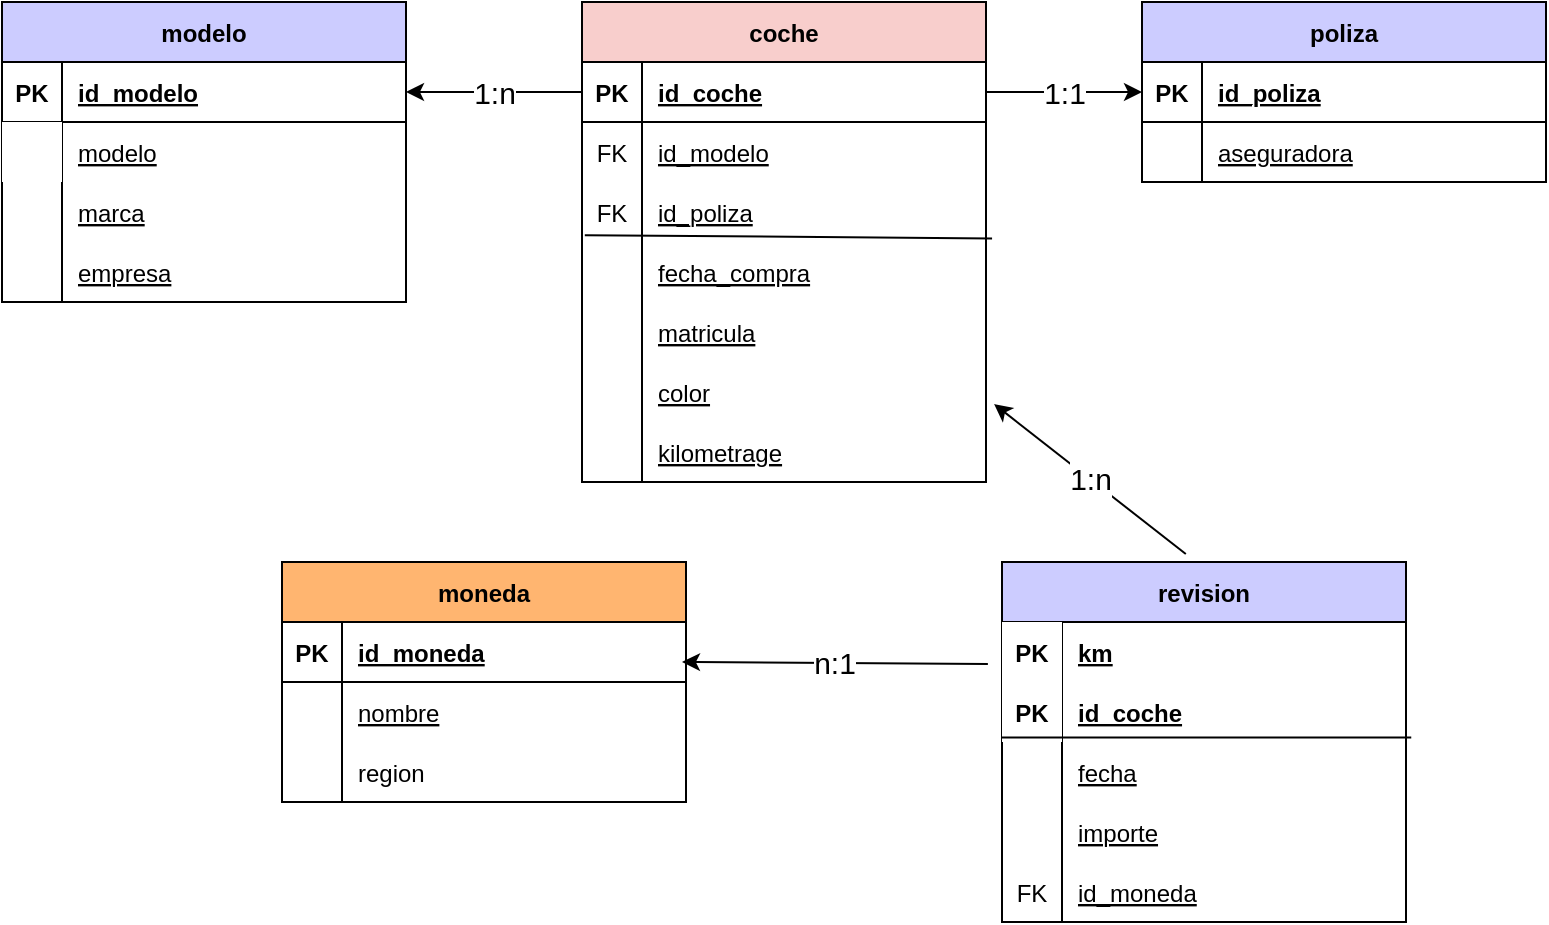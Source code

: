 <mxfile version="20.6.0" type="device"><diagram id="FCJ-OVs_gFsOPFHM9QGP" name="Page-1"><mxGraphModel dx="2489" dy="794" grid="1" gridSize="10" guides="1" tooltips="1" connect="1" arrows="1" fold="1" page="1" pageScale="1" pageWidth="827" pageHeight="1169" math="0" shadow="0"><root><mxCell id="0"/><mxCell id="1" parent="0"/><mxCell id="V-v0umeBwk4va9q0CDBw-4" value="coche" style="shape=table;startSize=30;container=1;collapsible=1;childLayout=tableLayout;fixedRows=1;rowLines=0;fontStyle=1;align=center;resizeLast=1;fillColor=#f8cecc;strokeColor=#000000;aspect=fixed;movable=1;resizable=1;rotatable=1;deletable=1;editable=1;connectable=1;" parent="1" vertex="1"><mxGeometry x="-500" y="80" width="202" height="240" as="geometry"/></mxCell><mxCell id="V-v0umeBwk4va9q0CDBw-5" value="" style="shape=partialRectangle;collapsible=0;dropTarget=0;pointerEvents=0;fillColor=none;points=[[0,0.5],[1,0.5]];portConstraint=eastwest;top=0;left=0;right=0;bottom=1;" parent="V-v0umeBwk4va9q0CDBw-4" vertex="1"><mxGeometry y="30" width="202" height="30" as="geometry"/></mxCell><mxCell id="V-v0umeBwk4va9q0CDBw-6" value="PK" style="shape=partialRectangle;overflow=hidden;connectable=0;fillColor=none;top=0;left=0;bottom=0;right=0;fontStyle=1;" parent="V-v0umeBwk4va9q0CDBw-5" vertex="1"><mxGeometry width="30" height="30" as="geometry"><mxRectangle width="30" height="30" as="alternateBounds"/></mxGeometry></mxCell><mxCell id="V-v0umeBwk4va9q0CDBw-7" value="id_coche" style="shape=partialRectangle;overflow=hidden;connectable=0;fillColor=none;top=0;left=0;bottom=0;right=0;align=left;spacingLeft=6;fontStyle=5;" parent="V-v0umeBwk4va9q0CDBw-5" vertex="1"><mxGeometry x="30" width="172" height="30" as="geometry"><mxRectangle width="172" height="30" as="alternateBounds"/></mxGeometry></mxCell><mxCell id="V-v0umeBwk4va9q0CDBw-8" value="" style="shape=partialRectangle;collapsible=0;dropTarget=0;pointerEvents=0;fillColor=none;points=[[0,0.5],[1,0.5]];portConstraint=eastwest;top=0;left=0;right=0;bottom=0;" parent="V-v0umeBwk4va9q0CDBw-4" vertex="1"><mxGeometry y="60" width="202" height="30" as="geometry"/></mxCell><mxCell id="V-v0umeBwk4va9q0CDBw-9" value="FK" style="shape=partialRectangle;overflow=hidden;connectable=0;fillColor=none;top=0;left=0;bottom=0;right=0;" parent="V-v0umeBwk4va9q0CDBw-8" vertex="1"><mxGeometry width="30" height="30" as="geometry"><mxRectangle width="30" height="30" as="alternateBounds"/></mxGeometry></mxCell><mxCell id="V-v0umeBwk4va9q0CDBw-10" value="id_modelo" style="shape=partialRectangle;overflow=hidden;connectable=0;fillColor=none;top=0;left=0;bottom=0;right=0;align=left;spacingLeft=6;fontStyle=4" parent="V-v0umeBwk4va9q0CDBw-8" vertex="1"><mxGeometry x="30" width="172" height="30" as="geometry"><mxRectangle width="172" height="30" as="alternateBounds"/></mxGeometry></mxCell><mxCell id="V-v0umeBwk4va9q0CDBw-11" value="" style="shape=partialRectangle;collapsible=0;dropTarget=0;pointerEvents=0;fillColor=none;points=[[0,0.5],[1,0.5]];portConstraint=eastwest;top=0;left=0;right=0;bottom=0;" parent="V-v0umeBwk4va9q0CDBw-4" vertex="1"><mxGeometry y="90" width="202" height="30" as="geometry"/></mxCell><mxCell id="V-v0umeBwk4va9q0CDBw-12" value="FK" style="shape=partialRectangle;overflow=hidden;connectable=0;fillColor=none;top=0;left=0;bottom=0;right=0;" parent="V-v0umeBwk4va9q0CDBw-11" vertex="1"><mxGeometry width="30" height="30" as="geometry"><mxRectangle width="30" height="30" as="alternateBounds"/></mxGeometry></mxCell><mxCell id="V-v0umeBwk4va9q0CDBw-13" value="id_poliza" style="shape=partialRectangle;overflow=hidden;connectable=0;fillColor=none;top=0;left=0;bottom=0;right=0;align=left;spacingLeft=6;fontStyle=4" parent="V-v0umeBwk4va9q0CDBw-11" vertex="1"><mxGeometry x="30" width="172" height="30" as="geometry"><mxRectangle width="172" height="30" as="alternateBounds"/></mxGeometry></mxCell><mxCell id="V-v0umeBwk4va9q0CDBw-14" value="" style="shape=partialRectangle;collapsible=0;dropTarget=0;pointerEvents=0;fillColor=none;points=[[0,0.5],[1,0.5]];portConstraint=eastwest;top=0;left=0;right=0;bottom=0;fontStyle=4" parent="V-v0umeBwk4va9q0CDBw-4" vertex="1"><mxGeometry y="120" width="202" height="30" as="geometry"/></mxCell><mxCell id="V-v0umeBwk4va9q0CDBw-15" value="" style="shape=partialRectangle;overflow=hidden;connectable=0;fillColor=none;top=0;left=0;bottom=0;right=0;" parent="V-v0umeBwk4va9q0CDBw-14" vertex="1"><mxGeometry width="30" height="30" as="geometry"><mxRectangle width="30" height="30" as="alternateBounds"/></mxGeometry></mxCell><mxCell id="V-v0umeBwk4va9q0CDBw-16" value="fecha_compra" style="shape=partialRectangle;overflow=hidden;connectable=0;fillColor=none;top=0;left=0;bottom=0;right=0;align=left;spacingLeft=6;fontStyle=4" parent="V-v0umeBwk4va9q0CDBw-14" vertex="1"><mxGeometry x="30" width="172" height="30" as="geometry"><mxRectangle width="172" height="30" as="alternateBounds"/></mxGeometry></mxCell><mxCell id="V-v0umeBwk4va9q0CDBw-20" value="" style="shape=partialRectangle;collapsible=0;dropTarget=0;pointerEvents=0;fillColor=none;points=[[0,0.5],[1,0.5]];portConstraint=eastwest;top=0;left=0;right=0;bottom=0;" parent="V-v0umeBwk4va9q0CDBw-4" vertex="1"><mxGeometry y="150" width="202" height="30" as="geometry"/></mxCell><mxCell id="V-v0umeBwk4va9q0CDBw-21" value="" style="shape=partialRectangle;overflow=hidden;connectable=0;fillColor=none;top=0;left=0;bottom=0;right=0;" parent="V-v0umeBwk4va9q0CDBw-20" vertex="1"><mxGeometry width="30" height="30" as="geometry"><mxRectangle width="30" height="30" as="alternateBounds"/></mxGeometry></mxCell><mxCell id="V-v0umeBwk4va9q0CDBw-22" value="matricula" style="shape=partialRectangle;overflow=hidden;connectable=0;fillColor=none;top=0;left=0;bottom=0;right=0;align=left;spacingLeft=6;fontStyle=4" parent="V-v0umeBwk4va9q0CDBw-20" vertex="1"><mxGeometry x="30" width="172" height="30" as="geometry"><mxRectangle width="172" height="30" as="alternateBounds"/></mxGeometry></mxCell><mxCell id="V-v0umeBwk4va9q0CDBw-23" value="" style="shape=partialRectangle;collapsible=0;dropTarget=0;pointerEvents=0;fillColor=none;points=[[0,0.5],[1,0.5]];portConstraint=eastwest;top=0;left=0;right=0;bottom=0;" parent="V-v0umeBwk4va9q0CDBw-4" vertex="1"><mxGeometry y="180" width="202" height="30" as="geometry"/></mxCell><mxCell id="V-v0umeBwk4va9q0CDBw-24" value="" style="shape=partialRectangle;overflow=hidden;connectable=0;fillColor=none;top=0;left=0;bottom=0;right=0;" parent="V-v0umeBwk4va9q0CDBw-23" vertex="1"><mxGeometry width="30" height="30" as="geometry"><mxRectangle width="30" height="30" as="alternateBounds"/></mxGeometry></mxCell><mxCell id="V-v0umeBwk4va9q0CDBw-25" value="color" style="shape=partialRectangle;overflow=hidden;connectable=0;fillColor=none;top=0;left=0;bottom=0;right=0;align=left;spacingLeft=6;fontStyle=4" parent="V-v0umeBwk4va9q0CDBw-23" vertex="1"><mxGeometry x="30" width="172" height="30" as="geometry"><mxRectangle width="172" height="30" as="alternateBounds"/></mxGeometry></mxCell><mxCell id="V-v0umeBwk4va9q0CDBw-26" value="" style="shape=partialRectangle;collapsible=0;dropTarget=0;pointerEvents=0;fillColor=none;points=[[0,0.5],[1,0.5]];portConstraint=eastwest;top=0;left=0;right=0;bottom=0;" parent="V-v0umeBwk4va9q0CDBw-4" vertex="1"><mxGeometry y="210" width="202" height="30" as="geometry"/></mxCell><mxCell id="V-v0umeBwk4va9q0CDBw-27" value="" style="shape=partialRectangle;overflow=hidden;connectable=0;fillColor=none;top=0;left=0;bottom=0;right=0;" parent="V-v0umeBwk4va9q0CDBw-26" vertex="1"><mxGeometry width="30" height="30" as="geometry"><mxRectangle width="30" height="30" as="alternateBounds"/></mxGeometry></mxCell><mxCell id="V-v0umeBwk4va9q0CDBw-28" value="kilometrage" style="shape=partialRectangle;overflow=hidden;connectable=0;fillColor=none;top=0;left=0;bottom=0;right=0;align=left;spacingLeft=6;fontStyle=4" parent="V-v0umeBwk4va9q0CDBw-26" vertex="1"><mxGeometry x="30" width="172" height="30" as="geometry"><mxRectangle width="172" height="30" as="alternateBounds"/></mxGeometry></mxCell><mxCell id="igEpRSdW23LCRPxDGEHG-4" value="" style="endArrow=none;html=1;rounded=0;exitX=0.007;exitY=-0.113;exitDx=0;exitDy=0;exitPerimeter=0;entryX=1.015;entryY=-0.06;entryDx=0;entryDy=0;entryPerimeter=0;" parent="V-v0umeBwk4va9q0CDBw-4" source="V-v0umeBwk4va9q0CDBw-14" target="V-v0umeBwk4va9q0CDBw-14" edge="1"><mxGeometry width="50" height="50" relative="1" as="geometry"><mxPoint x="210" y="230" as="sourcePoint"/><mxPoint x="260" y="180" as="targetPoint"/></mxGeometry></mxCell><mxCell id="igEpRSdW23LCRPxDGEHG-7" value="modelo" style="shape=table;startSize=30;container=1;collapsible=1;childLayout=tableLayout;fixedRows=1;rowLines=0;fontStyle=1;align=center;resizeLast=1;fillColor=#CCCCFF;strokeColor=#000000;aspect=fixed;movable=1;resizable=1;rotatable=1;deletable=1;editable=1;connectable=1;" parent="1" vertex="1"><mxGeometry x="-790" y="80" width="202" height="150" as="geometry"/></mxCell><mxCell id="igEpRSdW23LCRPxDGEHG-8" value="" style="shape=partialRectangle;collapsible=0;dropTarget=0;pointerEvents=0;fillColor=none;points=[[0,0.5],[1,0.5]];portConstraint=eastwest;top=0;left=0;right=0;bottom=1;" parent="igEpRSdW23LCRPxDGEHG-7" vertex="1"><mxGeometry y="30" width="202" height="30" as="geometry"/></mxCell><mxCell id="igEpRSdW23LCRPxDGEHG-9" value="PK" style="shape=partialRectangle;overflow=hidden;connectable=0;fillColor=none;top=0;left=0;bottom=0;right=0;fontStyle=1;" parent="igEpRSdW23LCRPxDGEHG-8" vertex="1"><mxGeometry width="30" height="30" as="geometry"><mxRectangle width="30" height="30" as="alternateBounds"/></mxGeometry></mxCell><mxCell id="igEpRSdW23LCRPxDGEHG-10" value="id_modelo" style="shape=partialRectangle;overflow=hidden;connectable=0;fillColor=none;top=0;left=0;bottom=0;right=0;align=left;spacingLeft=6;fontStyle=5;" parent="igEpRSdW23LCRPxDGEHG-8" vertex="1"><mxGeometry x="30" width="172" height="30" as="geometry"><mxRectangle width="172" height="30" as="alternateBounds"/></mxGeometry></mxCell><mxCell id="igEpRSdW23LCRPxDGEHG-11" value="" style="shape=partialRectangle;collapsible=0;dropTarget=0;pointerEvents=0;fillColor=none;points=[[0,0.5],[1,0.5]];portConstraint=eastwest;top=0;left=0;right=0;bottom=0;" parent="igEpRSdW23LCRPxDGEHG-7" vertex="1"><mxGeometry y="60" width="202" height="30" as="geometry"/></mxCell><mxCell id="igEpRSdW23LCRPxDGEHG-12" value="" style="shape=partialRectangle;overflow=hidden;connectable=0;fillColor=#FFFFFF;top=0;left=0;bottom=0;right=0;" parent="igEpRSdW23LCRPxDGEHG-11" vertex="1"><mxGeometry width="30" height="30" as="geometry"><mxRectangle width="30" height="30" as="alternateBounds"/></mxGeometry></mxCell><mxCell id="igEpRSdW23LCRPxDGEHG-13" value="modelo" style="shape=partialRectangle;overflow=hidden;connectable=0;fillColor=none;top=0;left=0;bottom=0;right=0;align=left;spacingLeft=6;fontStyle=4" parent="igEpRSdW23LCRPxDGEHG-11" vertex="1"><mxGeometry x="30" width="172" height="30" as="geometry"><mxRectangle width="172" height="30" as="alternateBounds"/></mxGeometry></mxCell><mxCell id="igEpRSdW23LCRPxDGEHG-14" value="" style="shape=partialRectangle;collapsible=0;dropTarget=0;pointerEvents=0;fillColor=none;points=[[0,0.5],[1,0.5]];portConstraint=eastwest;top=0;left=0;right=0;bottom=0;" parent="igEpRSdW23LCRPxDGEHG-7" vertex="1"><mxGeometry y="90" width="202" height="30" as="geometry"/></mxCell><mxCell id="igEpRSdW23LCRPxDGEHG-15" value="" style="shape=partialRectangle;overflow=hidden;connectable=0;fillColor=none;top=0;left=0;bottom=0;right=0;" parent="igEpRSdW23LCRPxDGEHG-14" vertex="1"><mxGeometry width="30" height="30" as="geometry"><mxRectangle width="30" height="30" as="alternateBounds"/></mxGeometry></mxCell><mxCell id="igEpRSdW23LCRPxDGEHG-16" value="marca" style="shape=partialRectangle;overflow=hidden;connectable=0;fillColor=none;top=0;left=0;bottom=0;right=0;align=left;spacingLeft=6;fontStyle=4" parent="igEpRSdW23LCRPxDGEHG-14" vertex="1"><mxGeometry x="30" width="172" height="30" as="geometry"><mxRectangle width="172" height="30" as="alternateBounds"/></mxGeometry></mxCell><mxCell id="igEpRSdW23LCRPxDGEHG-17" value="" style="shape=partialRectangle;collapsible=0;dropTarget=0;pointerEvents=0;fillColor=none;points=[[0,0.5],[1,0.5]];portConstraint=eastwest;top=0;left=0;right=0;bottom=0;fontStyle=4" parent="igEpRSdW23LCRPxDGEHG-7" vertex="1"><mxGeometry y="120" width="202" height="30" as="geometry"/></mxCell><mxCell id="igEpRSdW23LCRPxDGEHG-18" value="" style="shape=partialRectangle;overflow=hidden;connectable=0;fillColor=none;top=0;left=0;bottom=0;right=0;" parent="igEpRSdW23LCRPxDGEHG-17" vertex="1"><mxGeometry width="30" height="30" as="geometry"><mxRectangle width="30" height="30" as="alternateBounds"/></mxGeometry></mxCell><mxCell id="igEpRSdW23LCRPxDGEHG-19" value="empresa" style="shape=partialRectangle;overflow=hidden;connectable=0;fillColor=none;top=0;left=0;bottom=0;right=0;align=left;spacingLeft=6;fontStyle=4" parent="igEpRSdW23LCRPxDGEHG-17" vertex="1"><mxGeometry x="30" width="172" height="30" as="geometry"><mxRectangle width="172" height="30" as="alternateBounds"/></mxGeometry></mxCell><mxCell id="igEpRSdW23LCRPxDGEHG-33" value="poliza" style="shape=table;startSize=30;container=1;collapsible=1;childLayout=tableLayout;fixedRows=1;rowLines=0;fontStyle=1;align=center;resizeLast=1;fillColor=#CCCCFF;strokeColor=#000000;aspect=fixed;movable=1;resizable=1;rotatable=1;deletable=1;editable=1;connectable=1;" parent="1" vertex="1"><mxGeometry x="-220" y="80" width="202" height="90" as="geometry"/></mxCell><mxCell id="igEpRSdW23LCRPxDGEHG-34" value="" style="shape=partialRectangle;collapsible=0;dropTarget=0;pointerEvents=0;fillColor=none;points=[[0,0.5],[1,0.5]];portConstraint=eastwest;top=0;left=0;right=0;bottom=1;" parent="igEpRSdW23LCRPxDGEHG-33" vertex="1"><mxGeometry y="30" width="202" height="30" as="geometry"/></mxCell><mxCell id="igEpRSdW23LCRPxDGEHG-35" value="PK" style="shape=partialRectangle;overflow=hidden;connectable=0;fillColor=none;top=0;left=0;bottom=0;right=0;fontStyle=1;" parent="igEpRSdW23LCRPxDGEHG-34" vertex="1"><mxGeometry width="30" height="30" as="geometry"><mxRectangle width="30" height="30" as="alternateBounds"/></mxGeometry></mxCell><mxCell id="igEpRSdW23LCRPxDGEHG-36" value="id_poliza" style="shape=partialRectangle;overflow=hidden;connectable=0;fillColor=none;top=0;left=0;bottom=0;right=0;align=left;spacingLeft=6;fontStyle=5;" parent="igEpRSdW23LCRPxDGEHG-34" vertex="1"><mxGeometry x="30" width="172" height="30" as="geometry"><mxRectangle width="172" height="30" as="alternateBounds"/></mxGeometry></mxCell><mxCell id="igEpRSdW23LCRPxDGEHG-37" value="" style="shape=partialRectangle;collapsible=0;dropTarget=0;pointerEvents=0;fillColor=none;points=[[0,0.5],[1,0.5]];portConstraint=eastwest;top=0;left=0;right=0;bottom=0;" parent="igEpRSdW23LCRPxDGEHG-33" vertex="1"><mxGeometry y="60" width="202" height="30" as="geometry"/></mxCell><mxCell id="igEpRSdW23LCRPxDGEHG-38" value="" style="shape=partialRectangle;overflow=hidden;connectable=0;fillColor=none;top=0;left=0;bottom=0;right=0;" parent="igEpRSdW23LCRPxDGEHG-37" vertex="1"><mxGeometry width="30" height="30" as="geometry"><mxRectangle width="30" height="30" as="alternateBounds"/></mxGeometry></mxCell><mxCell id="igEpRSdW23LCRPxDGEHG-39" value="aseguradora" style="shape=partialRectangle;overflow=hidden;connectable=0;fillColor=none;top=0;left=0;bottom=0;right=0;align=left;spacingLeft=6;fontStyle=4" parent="igEpRSdW23LCRPxDGEHG-37" vertex="1"><mxGeometry x="30" width="172" height="30" as="geometry"><mxRectangle width="172" height="30" as="alternateBounds"/></mxGeometry></mxCell><mxCell id="igEpRSdW23LCRPxDGEHG-59" value="1:n" style="endArrow=classic;html=1;rounded=0;entryX=1;entryY=0.5;entryDx=0;entryDy=0;exitX=0;exitY=0.5;exitDx=0;exitDy=0;fontSize=15;" parent="1" source="V-v0umeBwk4va9q0CDBw-5" target="igEpRSdW23LCRPxDGEHG-8" edge="1"><mxGeometry width="50" height="50" relative="1" as="geometry"><mxPoint x="-500" y="161" as="sourcePoint"/><mxPoint x="-370" y="210" as="targetPoint"/></mxGeometry></mxCell><mxCell id="igEpRSdW23LCRPxDGEHG-61" value="1:1" style="endArrow=classic;html=1;rounded=0;exitX=1;exitY=0.5;exitDx=0;exitDy=0;entryX=0;entryY=0.5;entryDx=0;entryDy=0;fontSize=15;" parent="1" source="V-v0umeBwk4va9q0CDBw-5" target="igEpRSdW23LCRPxDGEHG-34" edge="1"><mxGeometry width="50" height="50" relative="1" as="geometry"><mxPoint x="-280" y="190" as="sourcePoint"/><mxPoint x="-230" y="140" as="targetPoint"/></mxGeometry></mxCell><mxCell id="igEpRSdW23LCRPxDGEHG-77" value="revision" style="shape=table;startSize=30;container=1;collapsible=1;childLayout=tableLayout;fixedRows=1;rowLines=0;fontStyle=1;align=center;resizeLast=1;fillColor=#CCCCFF;strokeColor=#000000;aspect=fixed;movable=1;resizable=1;rotatable=1;deletable=1;editable=1;connectable=1;" parent="1" vertex="1"><mxGeometry x="-290" y="360" width="202" height="180" as="geometry"/></mxCell><mxCell id="igEpRSdW23LCRPxDGEHG-114" style="shape=partialRectangle;collapsible=0;dropTarget=0;pointerEvents=0;fillColor=none;points=[[0,0.5],[1,0.5]];portConstraint=eastwest;top=0;left=0;right=0;bottom=0;" parent="igEpRSdW23LCRPxDGEHG-77" vertex="1"><mxGeometry y="30" width="202" height="30" as="geometry"/></mxCell><mxCell id="igEpRSdW23LCRPxDGEHG-115" value="PK" style="shape=partialRectangle;overflow=hidden;connectable=0;fillColor=#FFFFFF;top=0;left=0;bottom=0;right=0;fontStyle=1" parent="igEpRSdW23LCRPxDGEHG-114" vertex="1"><mxGeometry width="30" height="30" as="geometry"><mxRectangle width="30" height="30" as="alternateBounds"/></mxGeometry></mxCell><mxCell id="igEpRSdW23LCRPxDGEHG-116" value="km" style="shape=partialRectangle;overflow=hidden;connectable=0;fillColor=none;top=0;left=0;bottom=0;right=0;align=left;spacingLeft=6;fontStyle=5" parent="igEpRSdW23LCRPxDGEHG-114" vertex="1"><mxGeometry x="30" width="172" height="30" as="geometry"><mxRectangle width="172" height="30" as="alternateBounds"/></mxGeometry></mxCell><mxCell id="igEpRSdW23LCRPxDGEHG-81" value="" style="shape=partialRectangle;collapsible=0;dropTarget=0;pointerEvents=0;fillColor=none;points=[[0,0.5],[1,0.5]];portConstraint=eastwest;top=0;left=0;right=0;bottom=0;" parent="igEpRSdW23LCRPxDGEHG-77" vertex="1"><mxGeometry y="60" width="202" height="30" as="geometry"/></mxCell><mxCell id="igEpRSdW23LCRPxDGEHG-82" value="PK" style="shape=partialRectangle;overflow=hidden;connectable=0;fillColor=#FFFFFF;top=0;left=0;bottom=0;right=0;fontStyle=1" parent="igEpRSdW23LCRPxDGEHG-81" vertex="1"><mxGeometry width="30" height="30" as="geometry"><mxRectangle width="30" height="30" as="alternateBounds"/></mxGeometry></mxCell><mxCell id="igEpRSdW23LCRPxDGEHG-83" value="id_coche" style="shape=partialRectangle;overflow=hidden;connectable=0;fillColor=none;top=0;left=0;bottom=0;right=0;align=left;spacingLeft=6;fontStyle=5" parent="igEpRSdW23LCRPxDGEHG-81" vertex="1"><mxGeometry x="30" width="172" height="30" as="geometry"><mxRectangle width="172" height="30" as="alternateBounds"/></mxGeometry></mxCell><mxCell id="igEpRSdW23LCRPxDGEHG-84" value="" style="shape=partialRectangle;collapsible=0;dropTarget=0;pointerEvents=0;fillColor=none;points=[[0,0.5],[1,0.5]];portConstraint=eastwest;top=0;left=0;right=0;bottom=0;" parent="igEpRSdW23LCRPxDGEHG-77" vertex="1"><mxGeometry y="90" width="202" height="30" as="geometry"/></mxCell><mxCell id="igEpRSdW23LCRPxDGEHG-85" value="" style="shape=partialRectangle;overflow=hidden;connectable=0;fillColor=none;top=0;left=0;bottom=0;right=0;" parent="igEpRSdW23LCRPxDGEHG-84" vertex="1"><mxGeometry width="30" height="30" as="geometry"><mxRectangle width="30" height="30" as="alternateBounds"/></mxGeometry></mxCell><mxCell id="igEpRSdW23LCRPxDGEHG-86" value="fecha" style="shape=partialRectangle;overflow=hidden;connectable=0;fillColor=none;top=0;left=0;bottom=0;right=0;align=left;spacingLeft=6;fontStyle=4" parent="igEpRSdW23LCRPxDGEHG-84" vertex="1"><mxGeometry x="30" width="172" height="30" as="geometry"><mxRectangle width="172" height="30" as="alternateBounds"/></mxGeometry></mxCell><mxCell id="igEpRSdW23LCRPxDGEHG-87" value="" style="shape=partialRectangle;collapsible=0;dropTarget=0;pointerEvents=0;fillColor=none;points=[[0,0.5],[1,0.5]];portConstraint=eastwest;top=0;left=0;right=0;bottom=0;fontStyle=4" parent="igEpRSdW23LCRPxDGEHG-77" vertex="1"><mxGeometry y="120" width="202" height="30" as="geometry"/></mxCell><mxCell id="igEpRSdW23LCRPxDGEHG-88" value="" style="shape=partialRectangle;overflow=hidden;connectable=0;fillColor=none;top=0;left=0;bottom=0;right=0;" parent="igEpRSdW23LCRPxDGEHG-87" vertex="1"><mxGeometry width="30" height="30" as="geometry"><mxRectangle width="30" height="30" as="alternateBounds"/></mxGeometry></mxCell><mxCell id="igEpRSdW23LCRPxDGEHG-89" value="importe" style="shape=partialRectangle;overflow=hidden;connectable=0;fillColor=none;top=0;left=0;bottom=0;right=0;align=left;spacingLeft=6;fontStyle=4" parent="igEpRSdW23LCRPxDGEHG-87" vertex="1"><mxGeometry x="30" width="172" height="30" as="geometry"><mxRectangle width="172" height="30" as="alternateBounds"/></mxGeometry></mxCell><mxCell id="igEpRSdW23LCRPxDGEHG-108" style="shape=partialRectangle;collapsible=0;dropTarget=0;pointerEvents=0;fillColor=none;points=[[0,0.5],[1,0.5]];portConstraint=eastwest;top=0;left=0;right=0;bottom=0;fontStyle=4" parent="igEpRSdW23LCRPxDGEHG-77" vertex="1"><mxGeometry y="150" width="202" height="30" as="geometry"/></mxCell><mxCell id="igEpRSdW23LCRPxDGEHG-109" value="FK" style="shape=partialRectangle;overflow=hidden;connectable=0;fillColor=none;top=0;left=0;bottom=0;right=0;" parent="igEpRSdW23LCRPxDGEHG-108" vertex="1"><mxGeometry width="30" height="30" as="geometry"><mxRectangle width="30" height="30" as="alternateBounds"/></mxGeometry></mxCell><mxCell id="igEpRSdW23LCRPxDGEHG-110" value="id_moneda" style="shape=partialRectangle;overflow=hidden;connectable=0;fillColor=none;top=0;left=0;bottom=0;right=0;align=left;spacingLeft=6;fontStyle=4" parent="igEpRSdW23LCRPxDGEHG-108" vertex="1"><mxGeometry x="30" width="172" height="30" as="geometry"><mxRectangle width="172" height="30" as="alternateBounds"/></mxGeometry></mxCell><mxCell id="igEpRSdW23LCRPxDGEHG-118" value="" style="endArrow=none;html=1;rounded=0;exitX=-0.001;exitY=-0.073;exitDx=0;exitDy=0;exitPerimeter=0;entryX=1.013;entryY=-0.073;entryDx=0;entryDy=0;entryPerimeter=0;" parent="igEpRSdW23LCRPxDGEHG-77" source="igEpRSdW23LCRPxDGEHG-84" target="igEpRSdW23LCRPxDGEHG-84" edge="1"><mxGeometry width="50" height="50" relative="1" as="geometry"><mxPoint x="260" y="270" as="sourcePoint"/><mxPoint x="310" y="220" as="targetPoint"/></mxGeometry></mxCell><mxCell id="igEpRSdW23LCRPxDGEHG-107" value="n:1" style="endArrow=classic;html=1;rounded=0;fontSize=15;exitX=-0.035;exitY=-0.3;exitDx=0;exitDy=0;exitPerimeter=0;" parent="1" source="igEpRSdW23LCRPxDGEHG-81" edge="1"><mxGeometry width="50" height="50" relative="1" as="geometry"><mxPoint x="-300" y="470" as="sourcePoint"/><mxPoint x="-450" y="410" as="targetPoint"/></mxGeometry></mxCell><mxCell id="igEpRSdW23LCRPxDGEHG-91" value="moneda" style="shape=table;startSize=30;container=1;collapsible=1;childLayout=tableLayout;fixedRows=1;rowLines=0;fontStyle=1;align=center;resizeLast=1;fillColor=#FFB570;strokeColor=#000000;aspect=fixed;movable=1;resizable=1;rotatable=1;deletable=1;editable=1;connectable=1;" parent="1" vertex="1"><mxGeometry x="-650" y="360" width="202" height="120" as="geometry"/></mxCell><mxCell id="igEpRSdW23LCRPxDGEHG-92" value="" style="shape=partialRectangle;collapsible=0;dropTarget=0;pointerEvents=0;fillColor=none;points=[[0,0.5],[1,0.5]];portConstraint=eastwest;top=0;left=0;right=0;bottom=1;" parent="igEpRSdW23LCRPxDGEHG-91" vertex="1"><mxGeometry y="30" width="202" height="30" as="geometry"/></mxCell><mxCell id="igEpRSdW23LCRPxDGEHG-93" value="PK" style="shape=partialRectangle;overflow=hidden;connectable=0;fillColor=none;top=0;left=0;bottom=0;right=0;fontStyle=1;" parent="igEpRSdW23LCRPxDGEHG-92" vertex="1"><mxGeometry width="30" height="30" as="geometry"><mxRectangle width="30" height="30" as="alternateBounds"/></mxGeometry></mxCell><mxCell id="igEpRSdW23LCRPxDGEHG-94" value="id_moneda" style="shape=partialRectangle;overflow=hidden;connectable=0;fillColor=none;top=0;left=0;bottom=0;right=0;align=left;spacingLeft=6;fontStyle=5;" parent="igEpRSdW23LCRPxDGEHG-92" vertex="1"><mxGeometry x="30" width="172" height="30" as="geometry"><mxRectangle width="172" height="30" as="alternateBounds"/></mxGeometry></mxCell><mxCell id="igEpRSdW23LCRPxDGEHG-101" style="shape=partialRectangle;collapsible=0;dropTarget=0;pointerEvents=0;fillColor=none;points=[[0,0.5],[1,0.5]];portConstraint=eastwest;top=0;left=0;right=0;bottom=0;" parent="igEpRSdW23LCRPxDGEHG-91" vertex="1"><mxGeometry y="60" width="202" height="30" as="geometry"/></mxCell><mxCell id="igEpRSdW23LCRPxDGEHG-102" style="shape=partialRectangle;overflow=hidden;connectable=0;fillColor=none;top=0;left=0;bottom=0;right=0;" parent="igEpRSdW23LCRPxDGEHG-101" vertex="1"><mxGeometry width="30" height="30" as="geometry"><mxRectangle width="30" height="30" as="alternateBounds"/></mxGeometry></mxCell><mxCell id="igEpRSdW23LCRPxDGEHG-103" value="nombre" style="shape=partialRectangle;overflow=hidden;connectable=0;fillColor=none;top=0;left=0;bottom=0;right=0;align=left;spacingLeft=6;fontStyle=4" parent="igEpRSdW23LCRPxDGEHG-101" vertex="1"><mxGeometry x="30" width="172" height="30" as="geometry"><mxRectangle width="172" height="30" as="alternateBounds"/></mxGeometry></mxCell><mxCell id="igEpRSdW23LCRPxDGEHG-95" value="" style="shape=partialRectangle;collapsible=0;dropTarget=0;pointerEvents=0;fillColor=none;points=[[0,0.5],[1,0.5]];portConstraint=eastwest;top=0;left=0;right=0;bottom=0;" parent="igEpRSdW23LCRPxDGEHG-91" vertex="1"><mxGeometry y="90" width="202" height="30" as="geometry"/></mxCell><mxCell id="igEpRSdW23LCRPxDGEHG-96" value="" style="shape=partialRectangle;overflow=hidden;connectable=0;fillColor=none;top=0;left=0;bottom=0;right=0;" parent="igEpRSdW23LCRPxDGEHG-95" vertex="1"><mxGeometry width="30" height="30" as="geometry"><mxRectangle width="30" height="30" as="alternateBounds"/></mxGeometry></mxCell><mxCell id="igEpRSdW23LCRPxDGEHG-97" value="region" style="shape=partialRectangle;overflow=hidden;connectable=0;fillColor=none;top=0;left=0;bottom=0;right=0;align=left;spacingLeft=6;fontStyle=0" parent="igEpRSdW23LCRPxDGEHG-95" vertex="1"><mxGeometry x="30" width="172" height="30" as="geometry"><mxRectangle width="172" height="30" as="alternateBounds"/></mxGeometry></mxCell><mxCell id="igEpRSdW23LCRPxDGEHG-90" value="1:n" style="endArrow=classic;html=1;rounded=0;exitX=0.455;exitY=-0.022;exitDx=0;exitDy=0;fontSize=15;exitPerimeter=0;entryX=1.02;entryY=-0.3;entryDx=0;entryDy=0;entryPerimeter=0;" parent="1" source="igEpRSdW23LCRPxDGEHG-77" target="V-v0umeBwk4va9q0CDBw-26" edge="1"><mxGeometry width="50" height="50" relative="1" as="geometry"><mxPoint x="-500" y="435" as="sourcePoint"/><mxPoint x="-180" y="350" as="targetPoint"/></mxGeometry></mxCell></root></mxGraphModel></diagram></mxfile>